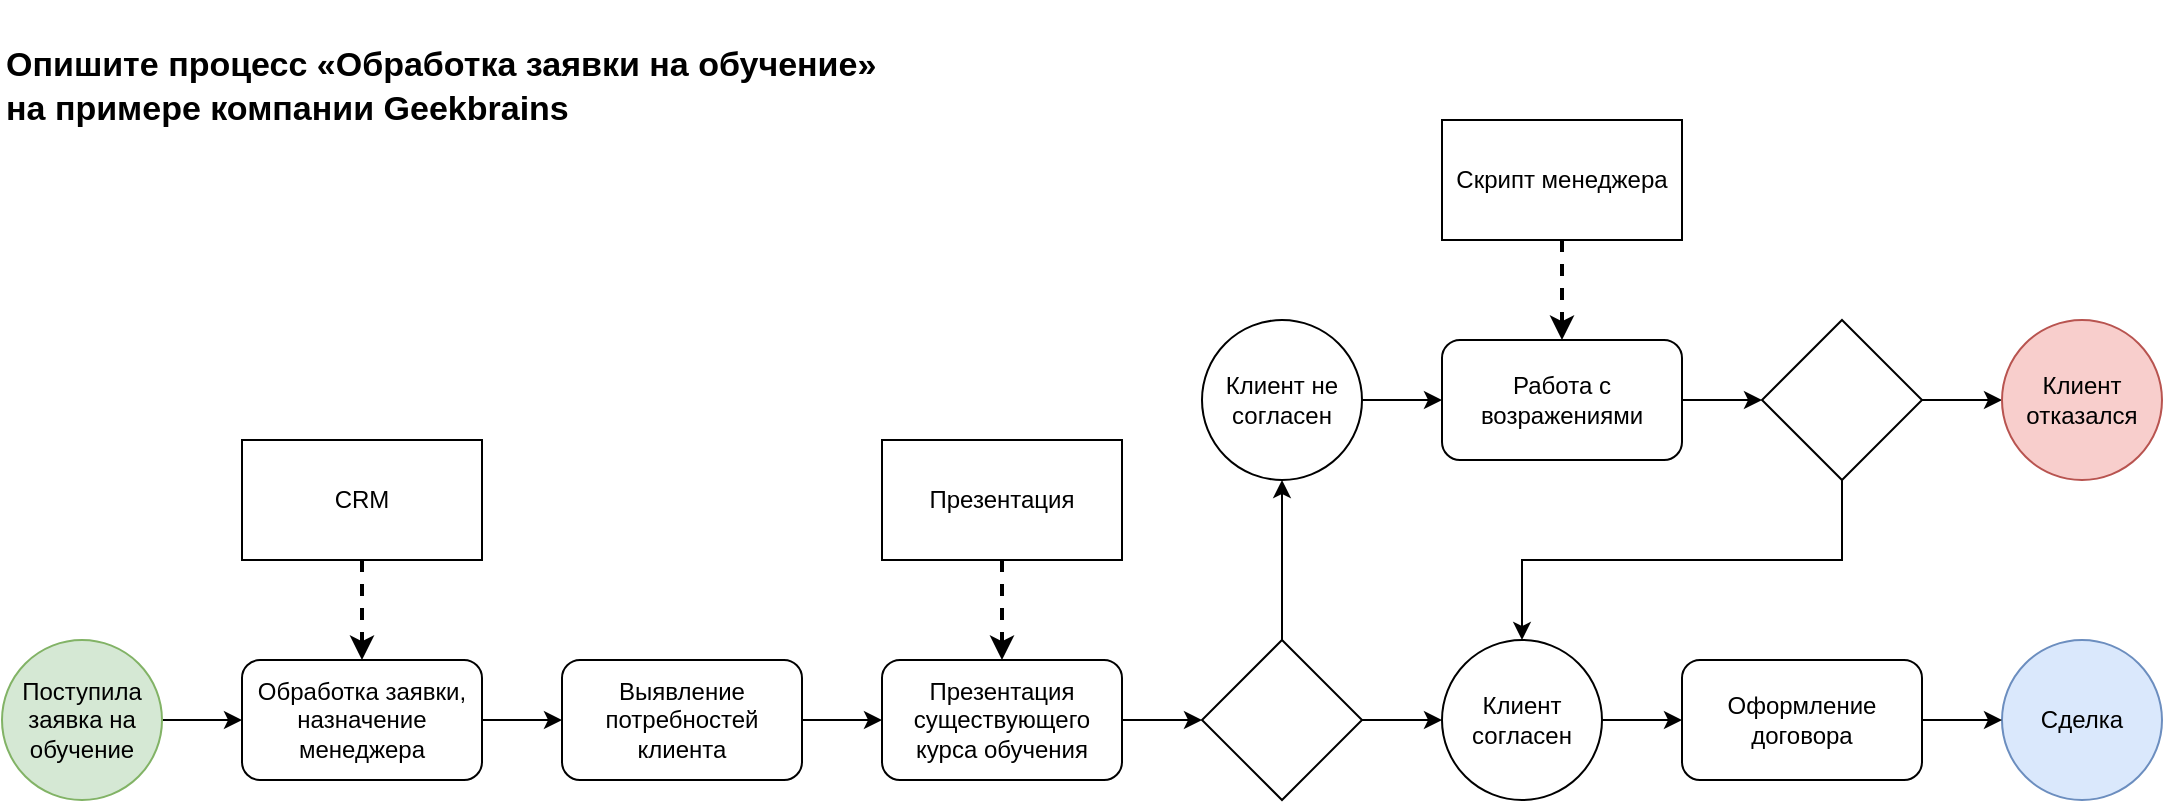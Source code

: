 <mxfile version="24.7.7">
  <diagram id="C5RBs43oDa-KdzZeNtuy" name="Page-1">
    <mxGraphModel dx="1687" dy="898" grid="1" gridSize="10" guides="1" tooltips="1" connect="1" arrows="1" fold="1" page="1" pageScale="1" pageWidth="1169" pageHeight="827" math="0" shadow="0">
      <root>
        <mxCell id="WIyWlLk6GJQsqaUBKTNV-0" />
        <mxCell id="WIyWlLk6GJQsqaUBKTNV-1" parent="WIyWlLk6GJQsqaUBKTNV-0" />
        <mxCell id="oEOvBtnqVhMtwNFOPzGN-0" value="&lt;h2&gt;&lt;font style=&quot;font-size: 17px;&quot;&gt;Опишите процесс «Обработка заявки на обучение»&lt;br&gt;&lt;/font&gt;&lt;font style=&quot;font-size: 17px;&quot;&gt;на примере компании Geekbrains&lt;/font&gt;&lt;/h2&gt;" style="text;whiteSpace=wrap;html=1;" vertex="1" parent="WIyWlLk6GJQsqaUBKTNV-1">
          <mxGeometry x="40" y="40" width="540" height="100" as="geometry" />
        </mxCell>
        <mxCell id="oEOvBtnqVhMtwNFOPzGN-5" value="" style="edgeStyle=orthogonalEdgeStyle;rounded=0;orthogonalLoop=1;jettySize=auto;html=1;" edge="1" parent="WIyWlLk6GJQsqaUBKTNV-1" source="oEOvBtnqVhMtwNFOPzGN-1" target="oEOvBtnqVhMtwNFOPzGN-4">
          <mxGeometry relative="1" as="geometry" />
        </mxCell>
        <mxCell id="oEOvBtnqVhMtwNFOPzGN-1" value="Поступила заявка на обучение" style="ellipse;whiteSpace=wrap;html=1;aspect=fixed;fillColor=#d5e8d4;strokeColor=#82b366;" vertex="1" parent="WIyWlLk6GJQsqaUBKTNV-1">
          <mxGeometry x="40" y="360" width="80" height="80" as="geometry" />
        </mxCell>
        <mxCell id="oEOvBtnqVhMtwNFOPzGN-7" value="" style="edgeStyle=orthogonalEdgeStyle;rounded=0;orthogonalLoop=1;jettySize=auto;html=1;" edge="1" parent="WIyWlLk6GJQsqaUBKTNV-1" source="oEOvBtnqVhMtwNFOPzGN-4" target="oEOvBtnqVhMtwNFOPzGN-6">
          <mxGeometry relative="1" as="geometry" />
        </mxCell>
        <mxCell id="oEOvBtnqVhMtwNFOPzGN-4" value="Обработка заявки, назначение менеджера" style="rounded=1;whiteSpace=wrap;html=1;" vertex="1" parent="WIyWlLk6GJQsqaUBKTNV-1">
          <mxGeometry x="160" y="370" width="120" height="60" as="geometry" />
        </mxCell>
        <mxCell id="oEOvBtnqVhMtwNFOPzGN-9" value="" style="edgeStyle=orthogonalEdgeStyle;rounded=0;orthogonalLoop=1;jettySize=auto;html=1;" edge="1" parent="WIyWlLk6GJQsqaUBKTNV-1" source="oEOvBtnqVhMtwNFOPzGN-6" target="oEOvBtnqVhMtwNFOPzGN-8">
          <mxGeometry relative="1" as="geometry" />
        </mxCell>
        <mxCell id="oEOvBtnqVhMtwNFOPzGN-6" value="Выявление потребностей клиента" style="whiteSpace=wrap;html=1;rounded=1;" vertex="1" parent="WIyWlLk6GJQsqaUBKTNV-1">
          <mxGeometry x="320" y="370" width="120" height="60" as="geometry" />
        </mxCell>
        <mxCell id="oEOvBtnqVhMtwNFOPzGN-11" value="" style="edgeStyle=orthogonalEdgeStyle;rounded=0;orthogonalLoop=1;jettySize=auto;html=1;" edge="1" parent="WIyWlLk6GJQsqaUBKTNV-1" source="oEOvBtnqVhMtwNFOPzGN-8" target="oEOvBtnqVhMtwNFOPzGN-10">
          <mxGeometry relative="1" as="geometry" />
        </mxCell>
        <mxCell id="oEOvBtnqVhMtwNFOPzGN-8" value="Презентация существующего курса обучения" style="whiteSpace=wrap;html=1;rounded=1;" vertex="1" parent="WIyWlLk6GJQsqaUBKTNV-1">
          <mxGeometry x="480" y="370" width="120" height="60" as="geometry" />
        </mxCell>
        <mxCell id="oEOvBtnqVhMtwNFOPzGN-19" value="" style="edgeStyle=orthogonalEdgeStyle;rounded=0;orthogonalLoop=1;jettySize=auto;html=1;" edge="1" parent="WIyWlLk6GJQsqaUBKTNV-1" source="oEOvBtnqVhMtwNFOPzGN-10" target="oEOvBtnqVhMtwNFOPzGN-18">
          <mxGeometry relative="1" as="geometry" />
        </mxCell>
        <mxCell id="oEOvBtnqVhMtwNFOPzGN-25" value="" style="edgeStyle=orthogonalEdgeStyle;rounded=0;orthogonalLoop=1;jettySize=auto;html=1;" edge="1" parent="WIyWlLk6GJQsqaUBKTNV-1" source="oEOvBtnqVhMtwNFOPzGN-10" target="oEOvBtnqVhMtwNFOPzGN-12">
          <mxGeometry relative="1" as="geometry" />
        </mxCell>
        <mxCell id="oEOvBtnqVhMtwNFOPzGN-10" value="" style="rhombus;whiteSpace=wrap;html=1;" vertex="1" parent="WIyWlLk6GJQsqaUBKTNV-1">
          <mxGeometry x="640" y="360" width="80" height="80" as="geometry" />
        </mxCell>
        <mxCell id="oEOvBtnqVhMtwNFOPzGN-26" value="" style="edgeStyle=orthogonalEdgeStyle;rounded=0;orthogonalLoop=1;jettySize=auto;html=1;" edge="1" parent="WIyWlLk6GJQsqaUBKTNV-1" source="oEOvBtnqVhMtwNFOPzGN-12" target="oEOvBtnqVhMtwNFOPzGN-16">
          <mxGeometry relative="1" as="geometry" />
        </mxCell>
        <mxCell id="oEOvBtnqVhMtwNFOPzGN-12" value="Клиент не согласен" style="ellipse;whiteSpace=wrap;html=1;aspect=fixed;" vertex="1" parent="WIyWlLk6GJQsqaUBKTNV-1">
          <mxGeometry x="640" y="200" width="80" height="80" as="geometry" />
        </mxCell>
        <mxCell id="oEOvBtnqVhMtwNFOPzGN-14" value="Сделка" style="ellipse;whiteSpace=wrap;html=1;fillColor=#dae8fc;strokeColor=#6c8ebf;" vertex="1" parent="WIyWlLk6GJQsqaUBKTNV-1">
          <mxGeometry x="1040" y="360" width="80" height="80" as="geometry" />
        </mxCell>
        <mxCell id="oEOvBtnqVhMtwNFOPzGN-28" value="" style="edgeStyle=orthogonalEdgeStyle;rounded=0;orthogonalLoop=1;jettySize=auto;html=1;" edge="1" parent="WIyWlLk6GJQsqaUBKTNV-1" source="oEOvBtnqVhMtwNFOPzGN-16">
          <mxGeometry relative="1" as="geometry">
            <mxPoint x="920" y="240" as="targetPoint" />
          </mxGeometry>
        </mxCell>
        <mxCell id="oEOvBtnqVhMtwNFOPzGN-16" value="Работа с возражениями" style="rounded=1;whiteSpace=wrap;html=1;" vertex="1" parent="WIyWlLk6GJQsqaUBKTNV-1">
          <mxGeometry x="760" y="210" width="120" height="60" as="geometry" />
        </mxCell>
        <mxCell id="oEOvBtnqVhMtwNFOPzGN-23" value="" style="edgeStyle=orthogonalEdgeStyle;rounded=0;orthogonalLoop=1;jettySize=auto;html=1;" edge="1" parent="WIyWlLk6GJQsqaUBKTNV-1" source="oEOvBtnqVhMtwNFOPzGN-18" target="oEOvBtnqVhMtwNFOPzGN-22">
          <mxGeometry relative="1" as="geometry" />
        </mxCell>
        <mxCell id="oEOvBtnqVhMtwNFOPzGN-18" value="Клиент согласен" style="ellipse;whiteSpace=wrap;html=1;" vertex="1" parent="WIyWlLk6GJQsqaUBKTNV-1">
          <mxGeometry x="760" y="360" width="80" height="80" as="geometry" />
        </mxCell>
        <mxCell id="oEOvBtnqVhMtwNFOPzGN-24" value="" style="edgeStyle=orthogonalEdgeStyle;rounded=0;orthogonalLoop=1;jettySize=auto;html=1;" edge="1" parent="WIyWlLk6GJQsqaUBKTNV-1" source="oEOvBtnqVhMtwNFOPzGN-22" target="oEOvBtnqVhMtwNFOPzGN-14">
          <mxGeometry relative="1" as="geometry" />
        </mxCell>
        <mxCell id="oEOvBtnqVhMtwNFOPzGN-22" value="Оформление договора" style="rounded=1;whiteSpace=wrap;html=1;" vertex="1" parent="WIyWlLk6GJQsqaUBKTNV-1">
          <mxGeometry x="880" y="370" width="120" height="60" as="geometry" />
        </mxCell>
        <mxCell id="oEOvBtnqVhMtwNFOPzGN-30" style="edgeStyle=orthogonalEdgeStyle;rounded=0;orthogonalLoop=1;jettySize=auto;html=1;entryX=0.5;entryY=0;entryDx=0;entryDy=0;" edge="1" parent="WIyWlLk6GJQsqaUBKTNV-1" source="oEOvBtnqVhMtwNFOPzGN-29" target="oEOvBtnqVhMtwNFOPzGN-18">
          <mxGeometry relative="1" as="geometry">
            <Array as="points">
              <mxPoint x="960" y="320" />
              <mxPoint x="800" y="320" />
            </Array>
          </mxGeometry>
        </mxCell>
        <mxCell id="oEOvBtnqVhMtwNFOPzGN-32" value="" style="edgeStyle=orthogonalEdgeStyle;rounded=0;orthogonalLoop=1;jettySize=auto;html=1;" edge="1" parent="WIyWlLk6GJQsqaUBKTNV-1" source="oEOvBtnqVhMtwNFOPzGN-29" target="oEOvBtnqVhMtwNFOPzGN-31">
          <mxGeometry relative="1" as="geometry" />
        </mxCell>
        <mxCell id="oEOvBtnqVhMtwNFOPzGN-29" value="" style="rhombus;whiteSpace=wrap;html=1;" vertex="1" parent="WIyWlLk6GJQsqaUBKTNV-1">
          <mxGeometry x="920" y="200" width="80" height="80" as="geometry" />
        </mxCell>
        <mxCell id="oEOvBtnqVhMtwNFOPzGN-31" value="Клиент отказался" style="ellipse;whiteSpace=wrap;html=1;aspect=fixed;fillColor=#f8cecc;strokeColor=#b85450;" vertex="1" parent="WIyWlLk6GJQsqaUBKTNV-1">
          <mxGeometry x="1040" y="200" width="80" height="80" as="geometry" />
        </mxCell>
        <mxCell id="oEOvBtnqVhMtwNFOPzGN-33" value="CRM" style="rounded=0;whiteSpace=wrap;html=1;" vertex="1" parent="WIyWlLk6GJQsqaUBKTNV-1">
          <mxGeometry x="160" y="260" width="120" height="60" as="geometry" />
        </mxCell>
        <mxCell id="oEOvBtnqVhMtwNFOPzGN-34" value="" style="endArrow=classic;dashed=1;html=1;strokeWidth=2;rounded=0;exitX=0.5;exitY=1;exitDx=0;exitDy=0;endFill=1;entryX=0.5;entryY=0;entryDx=0;entryDy=0;" edge="1" parent="WIyWlLk6GJQsqaUBKTNV-1" source="oEOvBtnqVhMtwNFOPzGN-33" target="oEOvBtnqVhMtwNFOPzGN-4">
          <mxGeometry width="50" height="50" relative="1" as="geometry">
            <mxPoint x="350" y="400" as="sourcePoint" />
            <mxPoint x="120" y="330" as="targetPoint" />
          </mxGeometry>
        </mxCell>
        <mxCell id="oEOvBtnqVhMtwNFOPzGN-36" value="Презентация" style="rounded=0;whiteSpace=wrap;html=1;" vertex="1" parent="WIyWlLk6GJQsqaUBKTNV-1">
          <mxGeometry x="480" y="260" width="120" height="60" as="geometry" />
        </mxCell>
        <mxCell id="oEOvBtnqVhMtwNFOPzGN-37" value="" style="endArrow=classic;dashed=1;html=1;strokeWidth=2;rounded=0;exitX=0.5;exitY=1;exitDx=0;exitDy=0;endFill=1;entryX=0.5;entryY=0;entryDx=0;entryDy=0;" edge="1" parent="WIyWlLk6GJQsqaUBKTNV-1" source="oEOvBtnqVhMtwNFOPzGN-36">
          <mxGeometry width="50" height="50" relative="1" as="geometry">
            <mxPoint x="670" y="400" as="sourcePoint" />
            <mxPoint x="540" y="370" as="targetPoint" />
          </mxGeometry>
        </mxCell>
        <mxCell id="oEOvBtnqVhMtwNFOPzGN-38" value="Скрипт менеджера" style="rounded=0;whiteSpace=wrap;html=1;" vertex="1" parent="WIyWlLk6GJQsqaUBKTNV-1">
          <mxGeometry x="760" y="100" width="120" height="60" as="geometry" />
        </mxCell>
        <mxCell id="oEOvBtnqVhMtwNFOPzGN-39" value="" style="endArrow=classic;dashed=1;html=1;strokeWidth=2;rounded=0;exitX=0.5;exitY=1;exitDx=0;exitDy=0;endFill=1;entryX=0.5;entryY=0;entryDx=0;entryDy=0;" edge="1" parent="WIyWlLk6GJQsqaUBKTNV-1" source="oEOvBtnqVhMtwNFOPzGN-38">
          <mxGeometry width="50" height="50" relative="1" as="geometry">
            <mxPoint x="950" y="240" as="sourcePoint" />
            <mxPoint x="820" y="210" as="targetPoint" />
          </mxGeometry>
        </mxCell>
      </root>
    </mxGraphModel>
  </diagram>
</mxfile>
